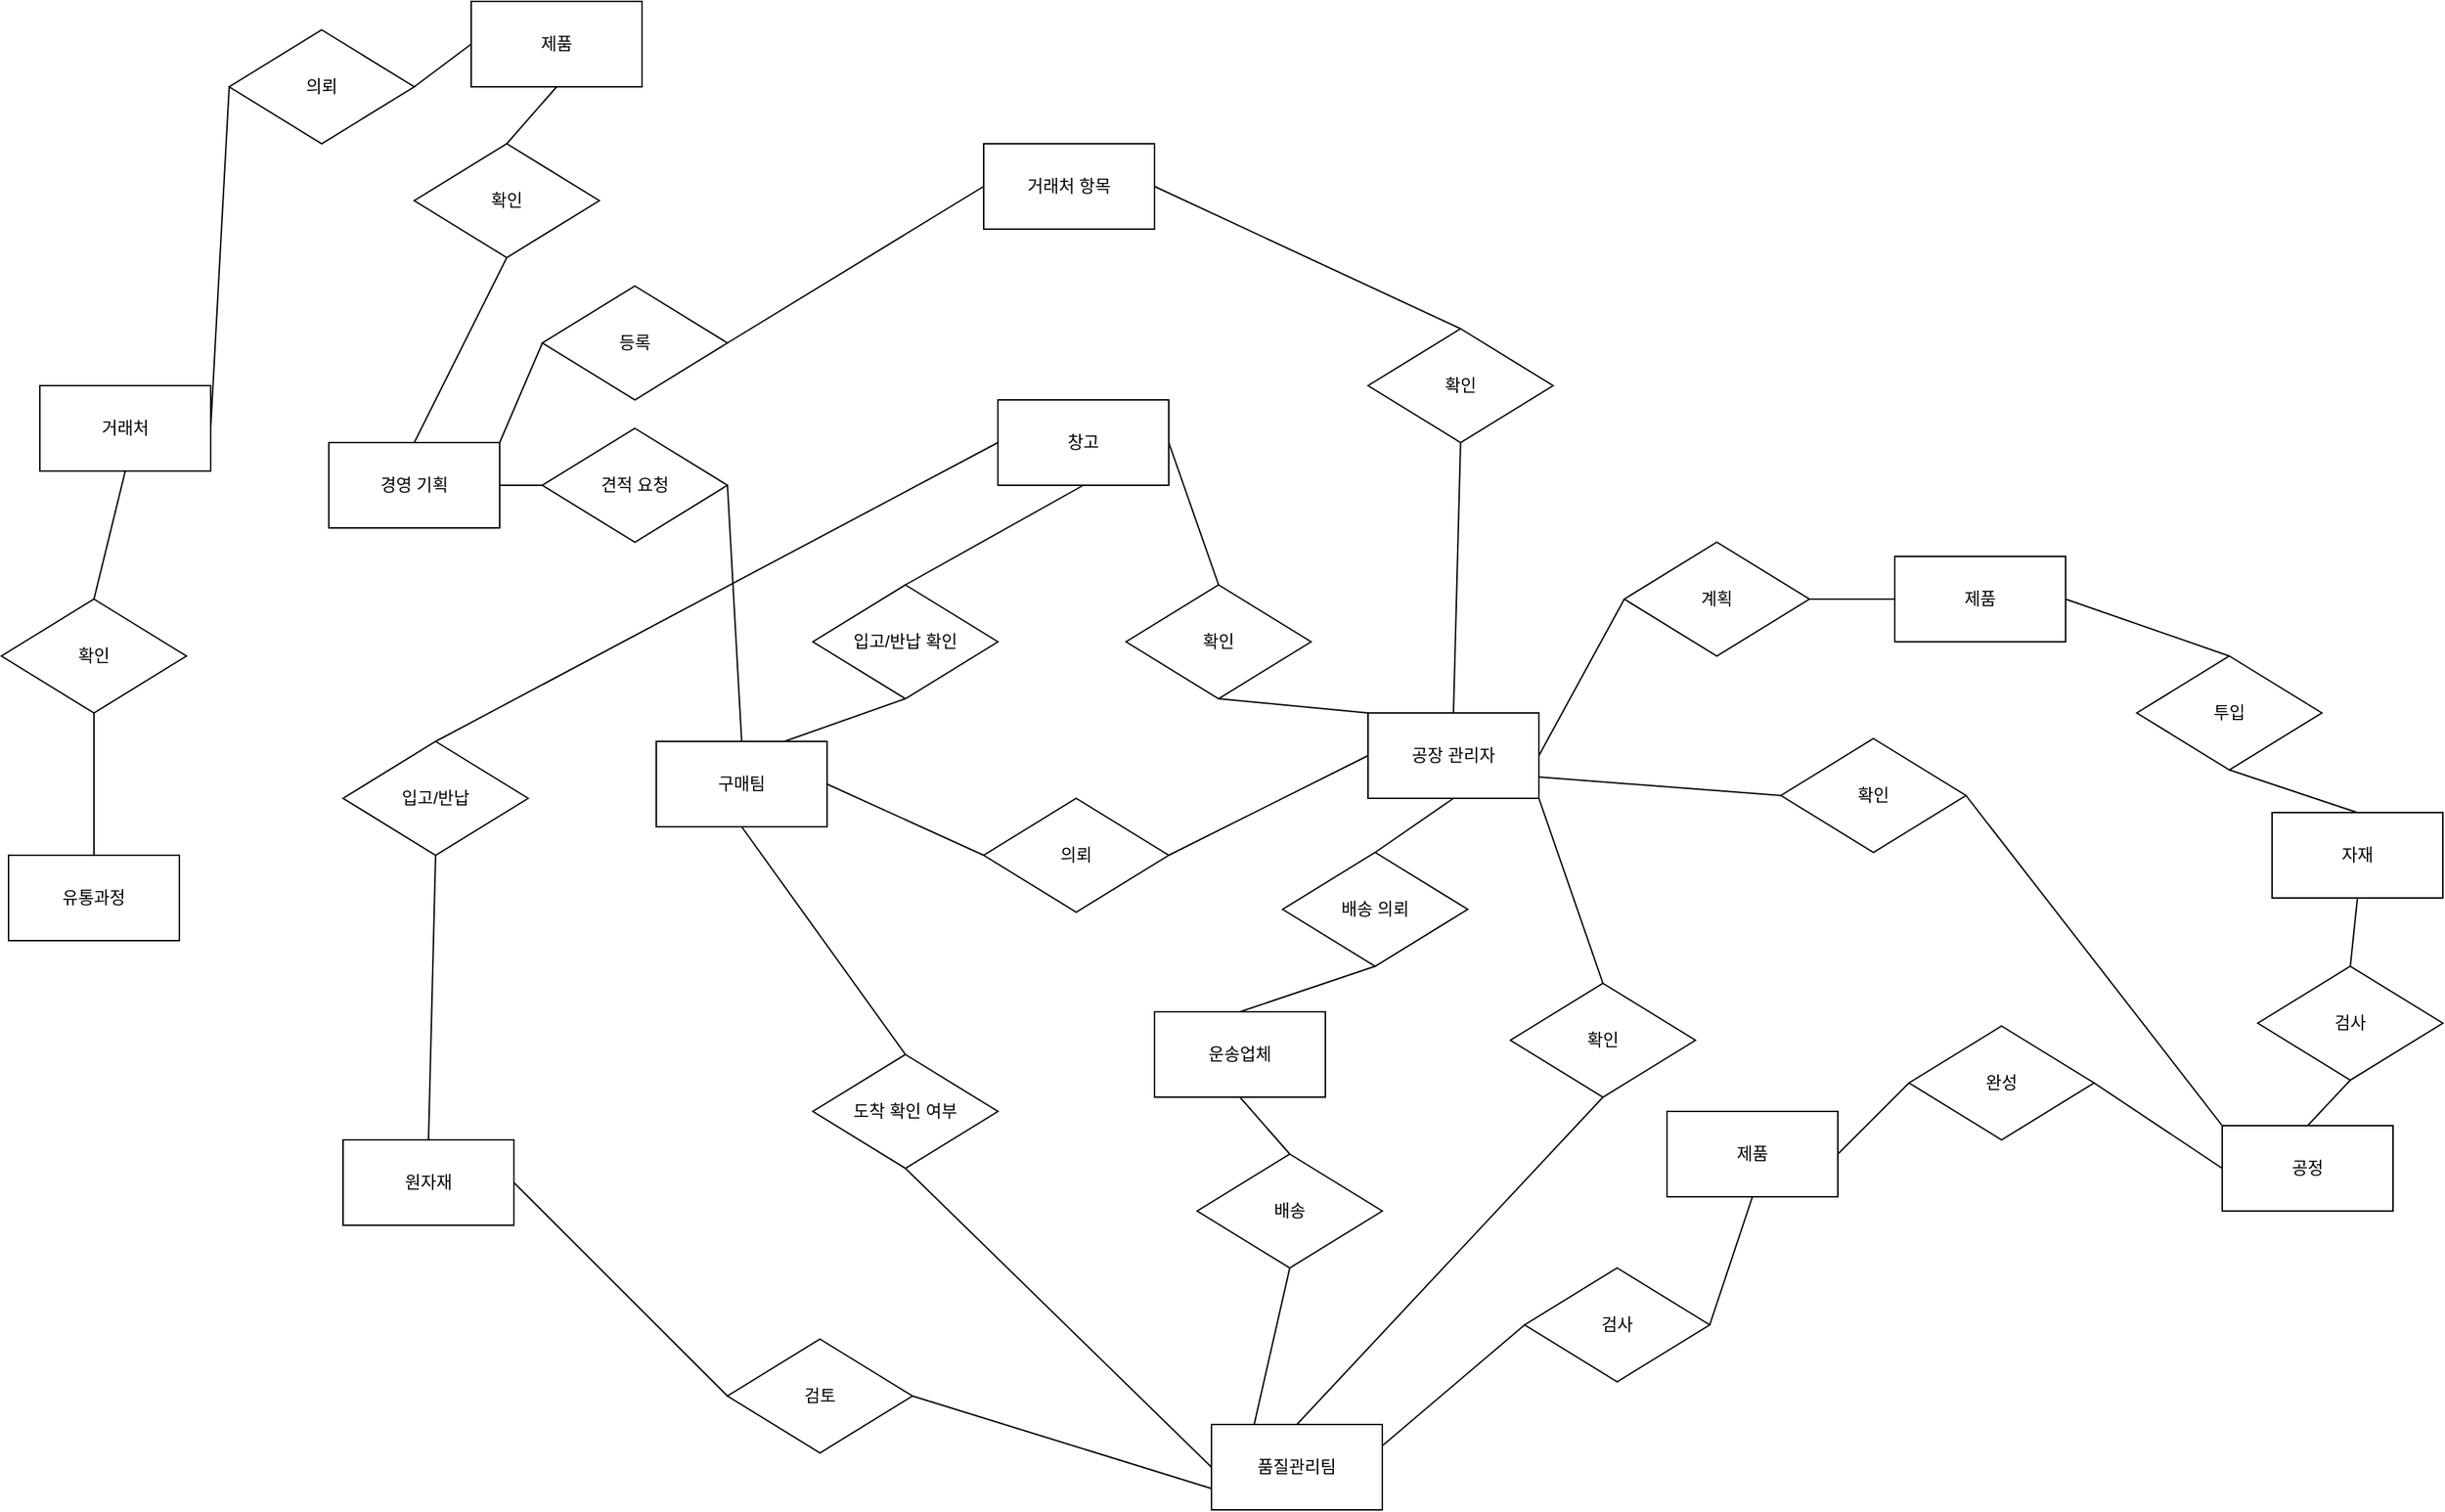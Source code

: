 <mxfile version="13.6.9" type="device"><diagram id="VAH0C88prSFmS3lcoUsg" name="Page-1"><mxGraphModel dx="3007" dy="1248" grid="1" gridSize="10" guides="1" tooltips="1" connect="1" arrows="1" fold="1" page="1" pageScale="1" pageWidth="827" pageHeight="1169" math="0" shadow="0"><root><mxCell id="0"/><mxCell id="1" parent="0"/><mxCell id="y-I9ZmfDZMnhPW4pp1gW-10" value="구매팀" style="rounded=0;whiteSpace=wrap;html=1;" vertex="1" parent="1"><mxGeometry x="-40" y="540" width="120" height="60" as="geometry"/></mxCell><mxCell id="y-I9ZmfDZMnhPW4pp1gW-11" value="공장 관리자" style="rounded=0;whiteSpace=wrap;html=1;" vertex="1" parent="1"><mxGeometry x="460" y="520" width="120" height="60" as="geometry"/></mxCell><mxCell id="y-I9ZmfDZMnhPW4pp1gW-12" value="의뢰" style="rhombus;whiteSpace=wrap;html=1;" vertex="1" parent="1"><mxGeometry x="190" y="580" width="130" height="80" as="geometry"/></mxCell><mxCell id="y-I9ZmfDZMnhPW4pp1gW-15" value="배송" style="rhombus;whiteSpace=wrap;html=1;" vertex="1" parent="1"><mxGeometry x="340" y="830" width="130" height="80" as="geometry"/></mxCell><mxCell id="y-I9ZmfDZMnhPW4pp1gW-17" value="운송업체" style="rounded=0;whiteSpace=wrap;html=1;" vertex="1" parent="1"><mxGeometry x="310" y="730" width="120" height="60" as="geometry"/></mxCell><mxCell id="y-I9ZmfDZMnhPW4pp1gW-18" value="배송 의뢰" style="rhombus;whiteSpace=wrap;html=1;" vertex="1" parent="1"><mxGeometry x="400" y="618" width="130" height="80" as="geometry"/></mxCell><mxCell id="y-I9ZmfDZMnhPW4pp1gW-20" value="제품" style="rounded=0;whiteSpace=wrap;html=1;" vertex="1" parent="1"><mxGeometry x="-170" y="20" width="120" height="60" as="geometry"/></mxCell><mxCell id="y-I9ZmfDZMnhPW4pp1gW-24" value="원자재" style="rounded=0;whiteSpace=wrap;html=1;" vertex="1" parent="1"><mxGeometry x="-260" y="820" width="120" height="60" as="geometry"/></mxCell><mxCell id="y-I9ZmfDZMnhPW4pp1gW-25" value="검토" style="rhombus;whiteSpace=wrap;html=1;" vertex="1" parent="1"><mxGeometry x="10" y="960" width="130" height="80" as="geometry"/></mxCell><mxCell id="y-I9ZmfDZMnhPW4pp1gW-29" value="" style="endArrow=none;html=1;entryX=0;entryY=0.5;entryDx=0;entryDy=0;exitX=1;exitY=0.5;exitDx=0;exitDy=0;" edge="1" parent="1" source="y-I9ZmfDZMnhPW4pp1gW-12" target="y-I9ZmfDZMnhPW4pp1gW-11"><mxGeometry width="50" height="50" relative="1" as="geometry"><mxPoint x="280" y="658" as="sourcePoint"/><mxPoint x="330" y="608" as="targetPoint"/></mxGeometry></mxCell><mxCell id="y-I9ZmfDZMnhPW4pp1gW-30" value="" style="endArrow=none;html=1;entryX=0;entryY=0.5;entryDx=0;entryDy=0;exitX=1;exitY=0.5;exitDx=0;exitDy=0;" edge="1" parent="1" source="y-I9ZmfDZMnhPW4pp1gW-10" target="y-I9ZmfDZMnhPW4pp1gW-12"><mxGeometry width="50" height="50" relative="1" as="geometry"><mxPoint x="130" y="590" as="sourcePoint"/><mxPoint x="175" y="590" as="targetPoint"/></mxGeometry></mxCell><mxCell id="y-I9ZmfDZMnhPW4pp1gW-34" value="" style="endArrow=none;html=1;entryX=0.5;entryY=1;entryDx=0;entryDy=0;exitX=0.5;exitY=0;exitDx=0;exitDy=0;" edge="1" parent="1" source="y-I9ZmfDZMnhPW4pp1gW-17" target="y-I9ZmfDZMnhPW4pp1gW-18"><mxGeometry width="50" height="50" relative="1" as="geometry"><mxPoint x="410" y="840" as="sourcePoint"/><mxPoint x="410" y="762" as="targetPoint"/></mxGeometry></mxCell><mxCell id="y-I9ZmfDZMnhPW4pp1gW-35" value="" style="endArrow=none;html=1;entryX=0.5;entryY=1;entryDx=0;entryDy=0;exitX=0.5;exitY=0;exitDx=0;exitDy=0;" edge="1" parent="1" source="y-I9ZmfDZMnhPW4pp1gW-15" target="y-I9ZmfDZMnhPW4pp1gW-17"><mxGeometry width="50" height="50" relative="1" as="geometry"><mxPoint x="410" y="1000" as="sourcePoint"/><mxPoint x="410" y="920" as="targetPoint"/></mxGeometry></mxCell><mxCell id="y-I9ZmfDZMnhPW4pp1gW-36" value="" style="endArrow=none;html=1;entryX=0.5;entryY=1;entryDx=0;entryDy=0;exitX=0.25;exitY=0;exitDx=0;exitDy=0;" edge="1" parent="1" source="y-I9ZmfDZMnhPW4pp1gW-116" target="y-I9ZmfDZMnhPW4pp1gW-15"><mxGeometry width="50" height="50" relative="1" as="geometry"><mxPoint x="305" y="888" as="sourcePoint"/><mxPoint x="350" y="888" as="targetPoint"/></mxGeometry></mxCell><mxCell id="y-I9ZmfDZMnhPW4pp1gW-37" value="" style="endArrow=none;html=1;entryX=0;entryY=0.75;entryDx=0;entryDy=0;exitX=1;exitY=0.5;exitDx=0;exitDy=0;" edge="1" parent="1" source="y-I9ZmfDZMnhPW4pp1gW-25" target="y-I9ZmfDZMnhPW4pp1gW-116"><mxGeometry width="50" height="50" relative="1" as="geometry"><mxPoint x="-85" y="930" as="sourcePoint"/><mxPoint x="20" y="970" as="targetPoint"/></mxGeometry></mxCell><mxCell id="y-I9ZmfDZMnhPW4pp1gW-39" value="" style="endArrow=none;html=1;entryX=0;entryY=0.5;entryDx=0;entryDy=0;exitX=1;exitY=0.5;exitDx=0;exitDy=0;" edge="1" parent="1" source="y-I9ZmfDZMnhPW4pp1gW-24" target="y-I9ZmfDZMnhPW4pp1gW-25"><mxGeometry width="50" height="50" relative="1" as="geometry"><mxPoint x="130" y="898" as="sourcePoint"/><mxPoint x="185" y="898" as="targetPoint"/></mxGeometry></mxCell><mxCell id="y-I9ZmfDZMnhPW4pp1gW-40" value="도착 확인 여부" style="rhombus;whiteSpace=wrap;html=1;" vertex="1" parent="1"><mxGeometry x="70" y="760" width="130" height="80" as="geometry"/></mxCell><mxCell id="y-I9ZmfDZMnhPW4pp1gW-41" value="" style="endArrow=none;html=1;entryX=0.5;entryY=1;entryDx=0;entryDy=0;exitX=0;exitY=0.5;exitDx=0;exitDy=0;" edge="1" parent="1" source="y-I9ZmfDZMnhPW4pp1gW-116" target="y-I9ZmfDZMnhPW4pp1gW-40"><mxGeometry width="50" height="50" relative="1" as="geometry"><mxPoint x="-60" y="888" as="sourcePoint"/><mxPoint y="888" as="targetPoint"/></mxGeometry></mxCell><mxCell id="y-I9ZmfDZMnhPW4pp1gW-42" value="" style="endArrow=none;html=1;entryX=0.5;entryY=0;entryDx=0;entryDy=0;exitX=0.5;exitY=1;exitDx=0;exitDy=0;" edge="1" parent="1" source="y-I9ZmfDZMnhPW4pp1gW-10" target="y-I9ZmfDZMnhPW4pp1gW-40"><mxGeometry width="50" height="50" relative="1" as="geometry"><mxPoint x="60" y="858" as="sourcePoint"/><mxPoint x="60" y="778" as="targetPoint"/></mxGeometry></mxCell><mxCell id="y-I9ZmfDZMnhPW4pp1gW-44" value="거래처" style="rounded=0;whiteSpace=wrap;html=1;" vertex="1" parent="1"><mxGeometry x="-473" y="290" width="120" height="60" as="geometry"/></mxCell><mxCell id="y-I9ZmfDZMnhPW4pp1gW-45" value="입고/반납" style="rhombus;whiteSpace=wrap;html=1;" vertex="1" parent="1"><mxGeometry x="-260" y="540" width="130" height="80" as="geometry"/></mxCell><mxCell id="y-I9ZmfDZMnhPW4pp1gW-46" value="의뢰" style="rhombus;whiteSpace=wrap;html=1;" vertex="1" parent="1"><mxGeometry x="-340" y="40" width="130" height="80" as="geometry"/></mxCell><mxCell id="y-I9ZmfDZMnhPW4pp1gW-48" value="" style="endArrow=none;html=1;entryX=0;entryY=0.5;entryDx=0;entryDy=0;exitX=1;exitY=0.5;exitDx=0;exitDy=0;" edge="1" parent="1" source="y-I9ZmfDZMnhPW4pp1gW-46" target="y-I9ZmfDZMnhPW4pp1gW-20"><mxGeometry width="50" height="50" relative="1" as="geometry"><mxPoint x="190" y="338" as="sourcePoint"/><mxPoint x="260" y="338" as="targetPoint"/></mxGeometry></mxCell><mxCell id="y-I9ZmfDZMnhPW4pp1gW-49" value="" style="endArrow=none;html=1;entryX=1;entryY=0.5;entryDx=0;entryDy=0;exitX=0;exitY=0.5;exitDx=0;exitDy=0;" edge="1" parent="1" source="y-I9ZmfDZMnhPW4pp1gW-46" target="y-I9ZmfDZMnhPW4pp1gW-44"><mxGeometry width="50" height="50" relative="1" as="geometry"><mxPoint x="-100" y="40" as="sourcePoint"/><mxPoint x="-40" y="40" as="targetPoint"/></mxGeometry></mxCell><mxCell id="y-I9ZmfDZMnhPW4pp1gW-51" value="" style="endArrow=none;html=1;entryX=0.5;entryY=0;entryDx=0;entryDy=0;exitX=0.5;exitY=1;exitDx=0;exitDy=0;" edge="1" parent="1" source="y-I9ZmfDZMnhPW4pp1gW-45" target="y-I9ZmfDZMnhPW4pp1gW-24"><mxGeometry width="50" height="50" relative="1" as="geometry"><mxPoint x="-350" y="590" as="sourcePoint"/><mxPoint x="-290" y="590" as="targetPoint"/></mxGeometry></mxCell><mxCell id="y-I9ZmfDZMnhPW4pp1gW-52" value="" style="endArrow=none;html=1;entryX=0.5;entryY=0;entryDx=0;entryDy=0;exitX=0;exitY=0.5;exitDx=0;exitDy=0;" edge="1" parent="1" source="y-I9ZmfDZMnhPW4pp1gW-66" target="y-I9ZmfDZMnhPW4pp1gW-45"><mxGeometry width="50" height="50" relative="1" as="geometry"><mxPoint x="-600" y="660" as="sourcePoint"/><mxPoint x="-370" y="888" as="targetPoint"/></mxGeometry></mxCell><mxCell id="y-I9ZmfDZMnhPW4pp1gW-54" value="경영 기획" style="rounded=0;whiteSpace=wrap;html=1;" vertex="1" parent="1"><mxGeometry x="-270" y="330" width="120" height="60" as="geometry"/></mxCell><mxCell id="y-I9ZmfDZMnhPW4pp1gW-55" value="견적 요청" style="rhombus;whiteSpace=wrap;html=1;" vertex="1" parent="1"><mxGeometry x="-120" y="320" width="130" height="80" as="geometry"/></mxCell><mxCell id="y-I9ZmfDZMnhPW4pp1gW-56" value="" style="endArrow=none;html=1;entryX=0.5;entryY=0;entryDx=0;entryDy=0;exitX=1;exitY=0.5;exitDx=0;exitDy=0;" edge="1" parent="1" source="y-I9ZmfDZMnhPW4pp1gW-55" target="y-I9ZmfDZMnhPW4pp1gW-10"><mxGeometry width="50" height="50" relative="1" as="geometry"><mxPoint x="210" y="608" as="sourcePoint"/><mxPoint x="-30" y="300" as="targetPoint"/></mxGeometry></mxCell><mxCell id="y-I9ZmfDZMnhPW4pp1gW-57" value="" style="endArrow=none;html=1;entryX=1;entryY=0.5;entryDx=0;entryDy=0;exitX=0;exitY=0.5;exitDx=0;exitDy=0;" edge="1" parent="1" source="y-I9ZmfDZMnhPW4pp1gW-55" target="y-I9ZmfDZMnhPW4pp1gW-54"><mxGeometry width="50" height="50" relative="1" as="geometry"><mxPoint x="-80" y="310" as="sourcePoint"/><mxPoint x="-20" y="310" as="targetPoint"/></mxGeometry></mxCell><mxCell id="y-I9ZmfDZMnhPW4pp1gW-66" value="창고" style="rounded=0;whiteSpace=wrap;html=1;" vertex="1" parent="1"><mxGeometry x="200" y="300" width="120" height="60" as="geometry"/></mxCell><mxCell id="y-I9ZmfDZMnhPW4pp1gW-67" value="확인" style="rhombus;whiteSpace=wrap;html=1;" vertex="1" parent="1"><mxGeometry x="-210" y="120" width="130" height="80" as="geometry"/></mxCell><mxCell id="y-I9ZmfDZMnhPW4pp1gW-68" value="" style="endArrow=none;html=1;entryX=0.5;entryY=1;entryDx=0;entryDy=0;exitX=0.5;exitY=0;exitDx=0;exitDy=0;" edge="1" parent="1" source="y-I9ZmfDZMnhPW4pp1gW-67" target="y-I9ZmfDZMnhPW4pp1gW-20"><mxGeometry width="50" height="50" relative="1" as="geometry"><mxPoint x="-430.0" y="100" as="sourcePoint"/><mxPoint x="-370.0" y="100" as="targetPoint"/></mxGeometry></mxCell><mxCell id="y-I9ZmfDZMnhPW4pp1gW-69" value="" style="endArrow=none;html=1;entryX=0.5;entryY=0;entryDx=0;entryDy=0;exitX=0.5;exitY=1;exitDx=0;exitDy=0;" edge="1" parent="1" source="y-I9ZmfDZMnhPW4pp1gW-67" target="y-I9ZmfDZMnhPW4pp1gW-54"><mxGeometry width="50" height="50" relative="1" as="geometry"><mxPoint x="-310.0" y="170" as="sourcePoint"/><mxPoint x="-310.0" y="130" as="targetPoint"/></mxGeometry></mxCell><mxCell id="y-I9ZmfDZMnhPW4pp1gW-72" value="거래처 항목" style="rounded=0;whiteSpace=wrap;html=1;" vertex="1" parent="1"><mxGeometry x="190" y="120" width="120" height="60" as="geometry"/></mxCell><mxCell id="y-I9ZmfDZMnhPW4pp1gW-73" value="등록" style="rhombus;whiteSpace=wrap;html=1;" vertex="1" parent="1"><mxGeometry x="-120" y="220" width="130" height="80" as="geometry"/></mxCell><mxCell id="y-I9ZmfDZMnhPW4pp1gW-74" value="" style="endArrow=none;html=1;entryX=1;entryY=0;entryDx=0;entryDy=0;exitX=0;exitY=0.5;exitDx=0;exitDy=0;" edge="1" parent="1" source="y-I9ZmfDZMnhPW4pp1gW-73" target="y-I9ZmfDZMnhPW4pp1gW-54"><mxGeometry width="50" height="50" relative="1" as="geometry"><mxPoint x="-290.0" y="250" as="sourcePoint"/><mxPoint x="-290.0" y="300" as="targetPoint"/></mxGeometry></mxCell><mxCell id="y-I9ZmfDZMnhPW4pp1gW-75" value="" style="endArrow=none;html=1;entryX=0;entryY=0.5;entryDx=0;entryDy=0;exitX=1;exitY=0.5;exitDx=0;exitDy=0;" edge="1" parent="1" source="y-I9ZmfDZMnhPW4pp1gW-73" target="y-I9ZmfDZMnhPW4pp1gW-72"><mxGeometry width="50" height="50" relative="1" as="geometry"><mxPoint x="-150" y="240" as="sourcePoint"/><mxPoint x="-230.0" y="300" as="targetPoint"/></mxGeometry></mxCell><mxCell id="y-I9ZmfDZMnhPW4pp1gW-78" value="확인" style="rhombus;whiteSpace=wrap;html=1;" vertex="1" parent="1"><mxGeometry x="290" y="430" width="130" height="80" as="geometry"/></mxCell><mxCell id="y-I9ZmfDZMnhPW4pp1gW-80" value="" style="endArrow=none;html=1;entryX=0.5;entryY=1;entryDx=0;entryDy=0;exitX=0.5;exitY=0;exitDx=0;exitDy=0;" edge="1" parent="1" source="y-I9ZmfDZMnhPW4pp1gW-18" target="y-I9ZmfDZMnhPW4pp1gW-11"><mxGeometry width="50" height="50" relative="1" as="geometry"><mxPoint x="535" y="1000" as="sourcePoint"/><mxPoint x="445" y="830" as="targetPoint"/></mxGeometry></mxCell><mxCell id="y-I9ZmfDZMnhPW4pp1gW-81" value="" style="endArrow=none;html=1;entryX=0.5;entryY=1;entryDx=0;entryDy=0;exitX=0;exitY=0;exitDx=0;exitDy=0;" edge="1" parent="1" source="y-I9ZmfDZMnhPW4pp1gW-11" target="y-I9ZmfDZMnhPW4pp1gW-78"><mxGeometry width="50" height="50" relative="1" as="geometry"><mxPoint x="445" y="750" as="sourcePoint"/><mxPoint x="410" y="620" as="targetPoint"/></mxGeometry></mxCell><mxCell id="y-I9ZmfDZMnhPW4pp1gW-82" value="" style="endArrow=none;html=1;entryX=1;entryY=0.5;entryDx=0;entryDy=0;exitX=0.5;exitY=0;exitDx=0;exitDy=0;" edge="1" parent="1" source="y-I9ZmfDZMnhPW4pp1gW-78" target="y-I9ZmfDZMnhPW4pp1gW-66"><mxGeometry width="50" height="50" relative="1" as="geometry"><mxPoint x="410" y="560" as="sourcePoint"/><mxPoint x="415" y="500" as="targetPoint"/></mxGeometry></mxCell><mxCell id="y-I9ZmfDZMnhPW4pp1gW-88" value="계획" style="rhombus;whiteSpace=wrap;html=1;" vertex="1" parent="1"><mxGeometry x="640" y="400" width="130" height="80" as="geometry"/></mxCell><mxCell id="y-I9ZmfDZMnhPW4pp1gW-89" value="제품" style="rounded=0;whiteSpace=wrap;html=1;" vertex="1" parent="1"><mxGeometry x="830" y="410" width="120" height="60" as="geometry"/></mxCell><mxCell id="y-I9ZmfDZMnhPW4pp1gW-90" value="" style="endArrow=none;html=1;entryX=1;entryY=0.5;entryDx=0;entryDy=0;exitX=0;exitY=0.5;exitDx=0;exitDy=0;" edge="1" parent="1" source="y-I9ZmfDZMnhPW4pp1gW-88" target="y-I9ZmfDZMnhPW4pp1gW-11"><mxGeometry width="50" height="50" relative="1" as="geometry"><mxPoint x="445" y="750" as="sourcePoint"/><mxPoint x="410" y="620" as="targetPoint"/></mxGeometry></mxCell><mxCell id="y-I9ZmfDZMnhPW4pp1gW-91" value="" style="endArrow=none;html=1;entryX=1;entryY=0.5;entryDx=0;entryDy=0;exitX=0;exitY=0.5;exitDx=0;exitDy=0;" edge="1" parent="1" source="y-I9ZmfDZMnhPW4pp1gW-89" target="y-I9ZmfDZMnhPW4pp1gW-88"><mxGeometry width="50" height="50" relative="1" as="geometry"><mxPoint x="675" y="550" as="sourcePoint"/><mxPoint x="640" y="420" as="targetPoint"/></mxGeometry></mxCell><mxCell id="y-I9ZmfDZMnhPW4pp1gW-93" value="확인" style="rhombus;whiteSpace=wrap;html=1;" vertex="1" parent="1"><mxGeometry x="460" y="250" width="130" height="80" as="geometry"/></mxCell><mxCell id="y-I9ZmfDZMnhPW4pp1gW-94" value="" style="endArrow=none;html=1;entryX=0.5;entryY=1;entryDx=0;entryDy=0;exitX=0.5;exitY=0;exitDx=0;exitDy=0;" edge="1" parent="1" source="y-I9ZmfDZMnhPW4pp1gW-11" target="y-I9ZmfDZMnhPW4pp1gW-93"><mxGeometry width="50" height="50" relative="1" as="geometry"><mxPoint x="100" y="560" as="sourcePoint"/><mxPoint x="355" y="320" as="targetPoint"/></mxGeometry></mxCell><mxCell id="y-I9ZmfDZMnhPW4pp1gW-95" value="" style="endArrow=none;html=1;entryX=1;entryY=0.5;entryDx=0;entryDy=0;exitX=0.5;exitY=0;exitDx=0;exitDy=0;" edge="1" parent="1" source="y-I9ZmfDZMnhPW4pp1gW-93" target="y-I9ZmfDZMnhPW4pp1gW-72"><mxGeometry width="50" height="50" relative="1" as="geometry"><mxPoint x="110" y="570" as="sourcePoint"/><mxPoint x="365" y="330" as="targetPoint"/></mxGeometry></mxCell><mxCell id="y-I9ZmfDZMnhPW4pp1gW-96" value="공정" style="rounded=0;whiteSpace=wrap;html=1;" vertex="1" parent="1"><mxGeometry x="1060" y="810" width="120" height="60" as="geometry"/></mxCell><mxCell id="y-I9ZmfDZMnhPW4pp1gW-97" value="검사" style="rhombus;whiteSpace=wrap;html=1;" vertex="1" parent="1"><mxGeometry x="1085" y="698" width="130" height="80" as="geometry"/></mxCell><mxCell id="y-I9ZmfDZMnhPW4pp1gW-98" value="" style="endArrow=none;html=1;entryX=0.5;entryY=0;entryDx=0;entryDy=0;exitX=1;exitY=0.5;exitDx=0;exitDy=0;" edge="1" parent="1" source="y-I9ZmfDZMnhPW4pp1gW-89" target="y-I9ZmfDZMnhPW4pp1gW-104"><mxGeometry width="50" height="50" relative="1" as="geometry"><mxPoint x="920" y="380" as="sourcePoint"/><mxPoint x="870" y="380" as="targetPoint"/></mxGeometry></mxCell><mxCell id="y-I9ZmfDZMnhPW4pp1gW-99" value="" style="endArrow=none;html=1;entryX=0.5;entryY=0;entryDx=0;entryDy=0;exitX=0.5;exitY=1;exitDx=0;exitDy=0;" edge="1" parent="1" source="y-I9ZmfDZMnhPW4pp1gW-97" target="y-I9ZmfDZMnhPW4pp1gW-96"><mxGeometry width="50" height="50" relative="1" as="geometry"><mxPoint x="1280" y="670" as="sourcePoint"/><mxPoint x="1230" y="670" as="targetPoint"/></mxGeometry></mxCell><mxCell id="y-I9ZmfDZMnhPW4pp1gW-103" value="자재" style="rounded=0;whiteSpace=wrap;html=1;" vertex="1" parent="1"><mxGeometry x="1095" y="590" width="120" height="60" as="geometry"/></mxCell><mxCell id="y-I9ZmfDZMnhPW4pp1gW-104" value="투입" style="rhombus;whiteSpace=wrap;html=1;" vertex="1" parent="1"><mxGeometry x="1000" y="480" width="130" height="80" as="geometry"/></mxCell><mxCell id="y-I9ZmfDZMnhPW4pp1gW-105" value="" style="endArrow=none;html=1;entryX=0.5;entryY=1;entryDx=0;entryDy=0;exitX=0.5;exitY=0;exitDx=0;exitDy=0;" edge="1" parent="1" source="y-I9ZmfDZMnhPW4pp1gW-103" target="y-I9ZmfDZMnhPW4pp1gW-104"><mxGeometry width="50" height="50" relative="1" as="geometry"><mxPoint x="1040" y="380" as="sourcePoint"/><mxPoint x="1165" y="450" as="targetPoint"/></mxGeometry></mxCell><mxCell id="y-I9ZmfDZMnhPW4pp1gW-106" value="" style="endArrow=none;html=1;entryX=0.5;entryY=0;entryDx=0;entryDy=0;exitX=0.5;exitY=1;exitDx=0;exitDy=0;" edge="1" parent="1" source="y-I9ZmfDZMnhPW4pp1gW-103" target="y-I9ZmfDZMnhPW4pp1gW-97"><mxGeometry width="50" height="50" relative="1" as="geometry"><mxPoint x="1165" y="600" as="sourcePoint"/><mxPoint x="1165" y="530" as="targetPoint"/></mxGeometry></mxCell><mxCell id="y-I9ZmfDZMnhPW4pp1gW-107" value="제품" style="rounded=0;whiteSpace=wrap;html=1;" vertex="1" parent="1"><mxGeometry x="670" y="800" width="120" height="60" as="geometry"/></mxCell><mxCell id="y-I9ZmfDZMnhPW4pp1gW-108" value="완성" style="rhombus;whiteSpace=wrap;html=1;" vertex="1" parent="1"><mxGeometry x="840" y="740" width="130" height="80" as="geometry"/></mxCell><mxCell id="y-I9ZmfDZMnhPW4pp1gW-111" value="" style="endArrow=none;html=1;entryX=1;entryY=0.5;entryDx=0;entryDy=0;exitX=0;exitY=0.5;exitDx=0;exitDy=0;" edge="1" parent="1" source="y-I9ZmfDZMnhPW4pp1gW-96" target="y-I9ZmfDZMnhPW4pp1gW-108"><mxGeometry width="50" height="50" relative="1" as="geometry"><mxPoint x="730" y="708" as="sourcePoint"/><mxPoint x="665" y="620.0" as="targetPoint"/></mxGeometry></mxCell><mxCell id="y-I9ZmfDZMnhPW4pp1gW-112" value="" style="endArrow=none;html=1;entryX=1;entryY=0.5;entryDx=0;entryDy=0;exitX=0;exitY=0.5;exitDx=0;exitDy=0;" edge="1" parent="1" source="y-I9ZmfDZMnhPW4pp1gW-108" target="y-I9ZmfDZMnhPW4pp1gW-107"><mxGeometry width="50" height="50" relative="1" as="geometry"><mxPoint x="1100" y="860.0" as="sourcePoint"/><mxPoint x="1050" y="860.0" as="targetPoint"/></mxGeometry></mxCell><mxCell id="y-I9ZmfDZMnhPW4pp1gW-114" value="검사" style="rhombus;whiteSpace=wrap;html=1;" vertex="1" parent="1"><mxGeometry x="570" y="910" width="130" height="80" as="geometry"/></mxCell><mxCell id="y-I9ZmfDZMnhPW4pp1gW-115" value="" style="endArrow=none;html=1;entryX=0.5;entryY=1;entryDx=0;entryDy=0;exitX=1;exitY=0.5;exitDx=0;exitDy=0;" edge="1" parent="1" source="y-I9ZmfDZMnhPW4pp1gW-114" target="y-I9ZmfDZMnhPW4pp1gW-107"><mxGeometry width="50" height="50" relative="1" as="geometry"><mxPoint x="460" y="890" as="sourcePoint"/><mxPoint x="445" y="830" as="targetPoint"/></mxGeometry></mxCell><mxCell id="y-I9ZmfDZMnhPW4pp1gW-116" value="품질관리팀" style="rounded=0;whiteSpace=wrap;html=1;" vertex="1" parent="1"><mxGeometry x="350" y="1020" width="120" height="60" as="geometry"/></mxCell><mxCell id="y-I9ZmfDZMnhPW4pp1gW-117" value="" style="endArrow=none;html=1;entryX=0;entryY=0.5;entryDx=0;entryDy=0;exitX=1;exitY=0.25;exitDx=0;exitDy=0;" edge="1" parent="1" source="y-I9ZmfDZMnhPW4pp1gW-116" target="y-I9ZmfDZMnhPW4pp1gW-114"><mxGeometry width="50" height="50" relative="1" as="geometry"><mxPoint x="790" y="970" as="sourcePoint"/><mxPoint x="790" y="890" as="targetPoint"/></mxGeometry></mxCell><mxCell id="y-I9ZmfDZMnhPW4pp1gW-118" value="" style="endArrow=none;html=1;exitX=1;exitY=1;exitDx=0;exitDy=0;entryX=0.5;entryY=0;entryDx=0;entryDy=0;" edge="1" parent="1" source="y-I9ZmfDZMnhPW4pp1gW-11" target="y-I9ZmfDZMnhPW4pp1gW-119"><mxGeometry width="50" height="50" relative="1" as="geometry"><mxPoint x="920" y="860.0" as="sourcePoint"/><mxPoint x="850" y="860.0" as="targetPoint"/></mxGeometry></mxCell><mxCell id="y-I9ZmfDZMnhPW4pp1gW-119" value="확인" style="rhombus;whiteSpace=wrap;html=1;" vertex="1" parent="1"><mxGeometry x="560" y="710" width="130" height="80" as="geometry"/></mxCell><mxCell id="y-I9ZmfDZMnhPW4pp1gW-121" value="" style="endArrow=none;html=1;exitX=0.5;exitY=1;exitDx=0;exitDy=0;entryX=0.5;entryY=0;entryDx=0;entryDy=0;" edge="1" parent="1" source="y-I9ZmfDZMnhPW4pp1gW-119" target="y-I9ZmfDZMnhPW4pp1gW-116"><mxGeometry width="50" height="50" relative="1" as="geometry"><mxPoint x="470" y="620" as="sourcePoint"/><mxPoint x="605" y="788" as="targetPoint"/></mxGeometry></mxCell><mxCell id="y-I9ZmfDZMnhPW4pp1gW-130" value="확인" style="rhombus;whiteSpace=wrap;html=1;" vertex="1" parent="1"><mxGeometry x="-500" y="440" width="130" height="80" as="geometry"/></mxCell><mxCell id="y-I9ZmfDZMnhPW4pp1gW-131" value="유통과정" style="rounded=0;whiteSpace=wrap;html=1;" vertex="1" parent="1"><mxGeometry x="-495" y="620" width="120" height="60" as="geometry"/></mxCell><mxCell id="y-I9ZmfDZMnhPW4pp1gW-132" value="" style="endArrow=none;html=1;entryX=0.5;entryY=1;entryDx=0;entryDy=0;exitX=0.5;exitY=0;exitDx=0;exitDy=0;" edge="1" parent="1" source="y-I9ZmfDZMnhPW4pp1gW-131" target="y-I9ZmfDZMnhPW4pp1gW-130"><mxGeometry width="50" height="50" relative="1" as="geometry"><mxPoint x="-230" y="40.0" as="sourcePoint"/><mxPoint x="-570" y="260" as="targetPoint"/></mxGeometry></mxCell><mxCell id="y-I9ZmfDZMnhPW4pp1gW-133" value="" style="endArrow=none;html=1;entryX=0.5;entryY=0;entryDx=0;entryDy=0;exitX=0.5;exitY=1;exitDx=0;exitDy=0;" edge="1" parent="1" source="y-I9ZmfDZMnhPW4pp1gW-44" target="y-I9ZmfDZMnhPW4pp1gW-130"><mxGeometry width="50" height="50" relative="1" as="geometry"><mxPoint x="-625" y="-10.0" as="sourcePoint"/><mxPoint x="-630" y="60.0" as="targetPoint"/></mxGeometry></mxCell><mxCell id="y-I9ZmfDZMnhPW4pp1gW-136" value="입고/반납 확인" style="rhombus;whiteSpace=wrap;html=1;" vertex="1" parent="1"><mxGeometry x="70" y="430" width="130" height="80" as="geometry"/></mxCell><mxCell id="y-I9ZmfDZMnhPW4pp1gW-137" value="" style="endArrow=none;html=1;entryX=0.5;entryY=0;entryDx=0;entryDy=0;exitX=0.5;exitY=1;exitDx=0;exitDy=0;" edge="1" parent="1" source="y-I9ZmfDZMnhPW4pp1gW-66" target="y-I9ZmfDZMnhPW4pp1gW-136"><mxGeometry width="50" height="50" relative="1" as="geometry"><mxPoint x="-10" y="480" as="sourcePoint"/><mxPoint x="20" y="565" as="targetPoint"/></mxGeometry></mxCell><mxCell id="y-I9ZmfDZMnhPW4pp1gW-138" value="" style="endArrow=none;html=1;entryX=0.75;entryY=0;entryDx=0;entryDy=0;exitX=0.5;exitY=1;exitDx=0;exitDy=0;" edge="1" parent="1" source="y-I9ZmfDZMnhPW4pp1gW-136" target="y-I9ZmfDZMnhPW4pp1gW-10"><mxGeometry width="50" height="50" relative="1" as="geometry"><mxPoint y="490" as="sourcePoint"/><mxPoint x="30" y="575" as="targetPoint"/></mxGeometry></mxCell><mxCell id="y-I9ZmfDZMnhPW4pp1gW-140" value="확인" style="rhombus;whiteSpace=wrap;html=1;" vertex="1" parent="1"><mxGeometry x="750" y="538" width="130" height="80" as="geometry"/></mxCell><mxCell id="y-I9ZmfDZMnhPW4pp1gW-141" value="" style="endArrow=none;html=1;exitX=1;exitY=0.75;exitDx=0;exitDy=0;entryX=0;entryY=0.5;entryDx=0;entryDy=0;" edge="1" parent="1" source="y-I9ZmfDZMnhPW4pp1gW-11" target="y-I9ZmfDZMnhPW4pp1gW-140"><mxGeometry width="50" height="50" relative="1" as="geometry"><mxPoint x="640" y="515" as="sourcePoint"/><mxPoint x="745" y="585" as="targetPoint"/></mxGeometry></mxCell><mxCell id="y-I9ZmfDZMnhPW4pp1gW-142" value="" style="endArrow=none;html=1;exitX=1;exitY=0.5;exitDx=0;exitDy=0;entryX=0;entryY=0;entryDx=0;entryDy=0;" edge="1" parent="1" source="y-I9ZmfDZMnhPW4pp1gW-140" target="y-I9ZmfDZMnhPW4pp1gW-96"><mxGeometry width="50" height="50" relative="1" as="geometry"><mxPoint x="590" y="575" as="sourcePoint"/><mxPoint x="780" y="620" as="targetPoint"/></mxGeometry></mxCell></root></mxGraphModel></diagram></mxfile>
